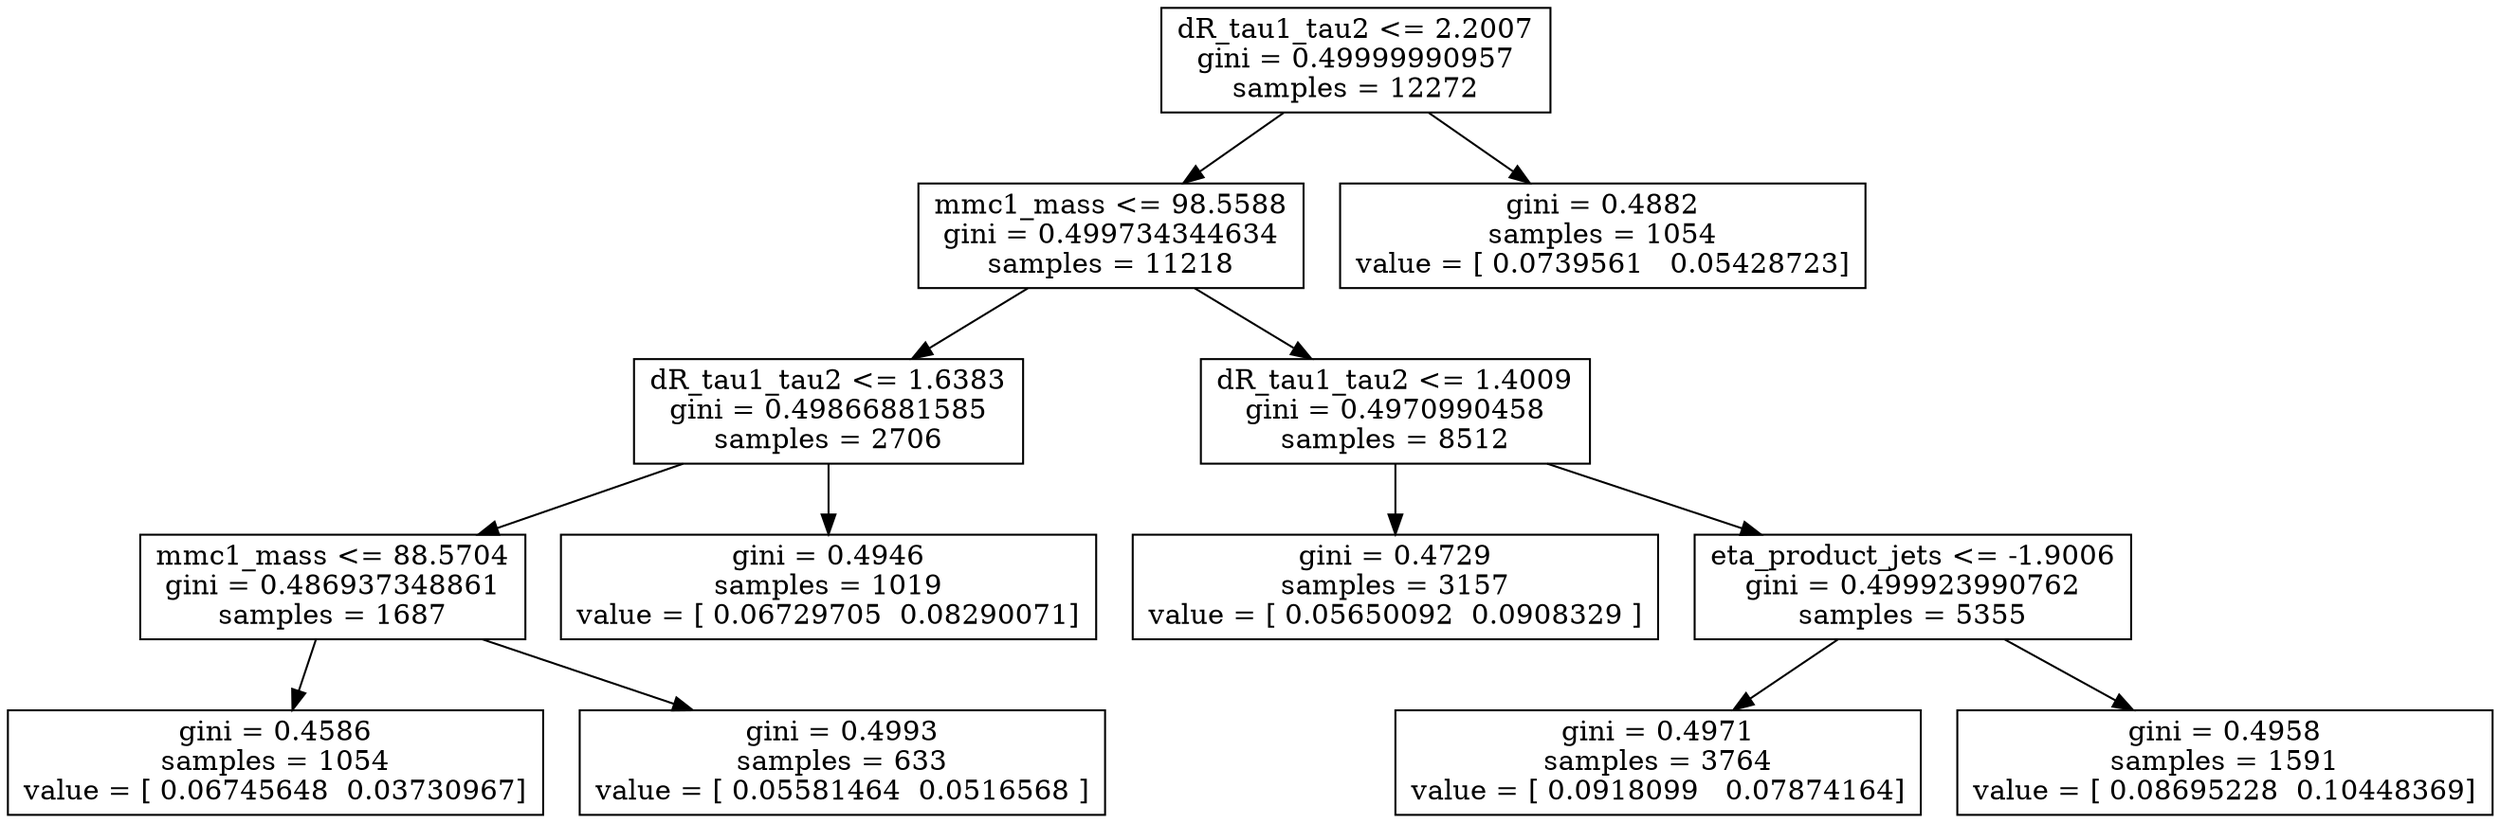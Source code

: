 digraph Tree {
0 [label="dR_tau1_tau2 <= 2.2007\ngini = 0.49999990957\nsamples = 12272", shape="box"] ;
1 [label="mmc1_mass <= 98.5588\ngini = 0.499734344634\nsamples = 11218", shape="box"] ;
0 -> 1 ;
2 [label="dR_tau1_tau2 <= 1.6383\ngini = 0.49866881585\nsamples = 2706", shape="box"] ;
1 -> 2 ;
3 [label="mmc1_mass <= 88.5704\ngini = 0.486937348861\nsamples = 1687", shape="box"] ;
2 -> 3 ;
4 [label="gini = 0.4586\nsamples = 1054\nvalue = [ 0.06745648  0.03730967]", shape="box"] ;
3 -> 4 ;
5 [label="gini = 0.4993\nsamples = 633\nvalue = [ 0.05581464  0.0516568 ]", shape="box"] ;
3 -> 5 ;
6 [label="gini = 0.4946\nsamples = 1019\nvalue = [ 0.06729705  0.08290071]", shape="box"] ;
2 -> 6 ;
7 [label="dR_tau1_tau2 <= 1.4009\ngini = 0.4970990458\nsamples = 8512", shape="box"] ;
1 -> 7 ;
8 [label="gini = 0.4729\nsamples = 3157\nvalue = [ 0.05650092  0.0908329 ]", shape="box"] ;
7 -> 8 ;
9 [label="eta_product_jets <= -1.9006\ngini = 0.499923990762\nsamples = 5355", shape="box"] ;
7 -> 9 ;
10 [label="gini = 0.4971\nsamples = 3764\nvalue = [ 0.0918099   0.07874164]", shape="box"] ;
9 -> 10 ;
11 [label="gini = 0.4958\nsamples = 1591\nvalue = [ 0.08695228  0.10448369]", shape="box"] ;
9 -> 11 ;
12 [label="gini = 0.4882\nsamples = 1054\nvalue = [ 0.0739561   0.05428723]", shape="box"] ;
0 -> 12 ;
}